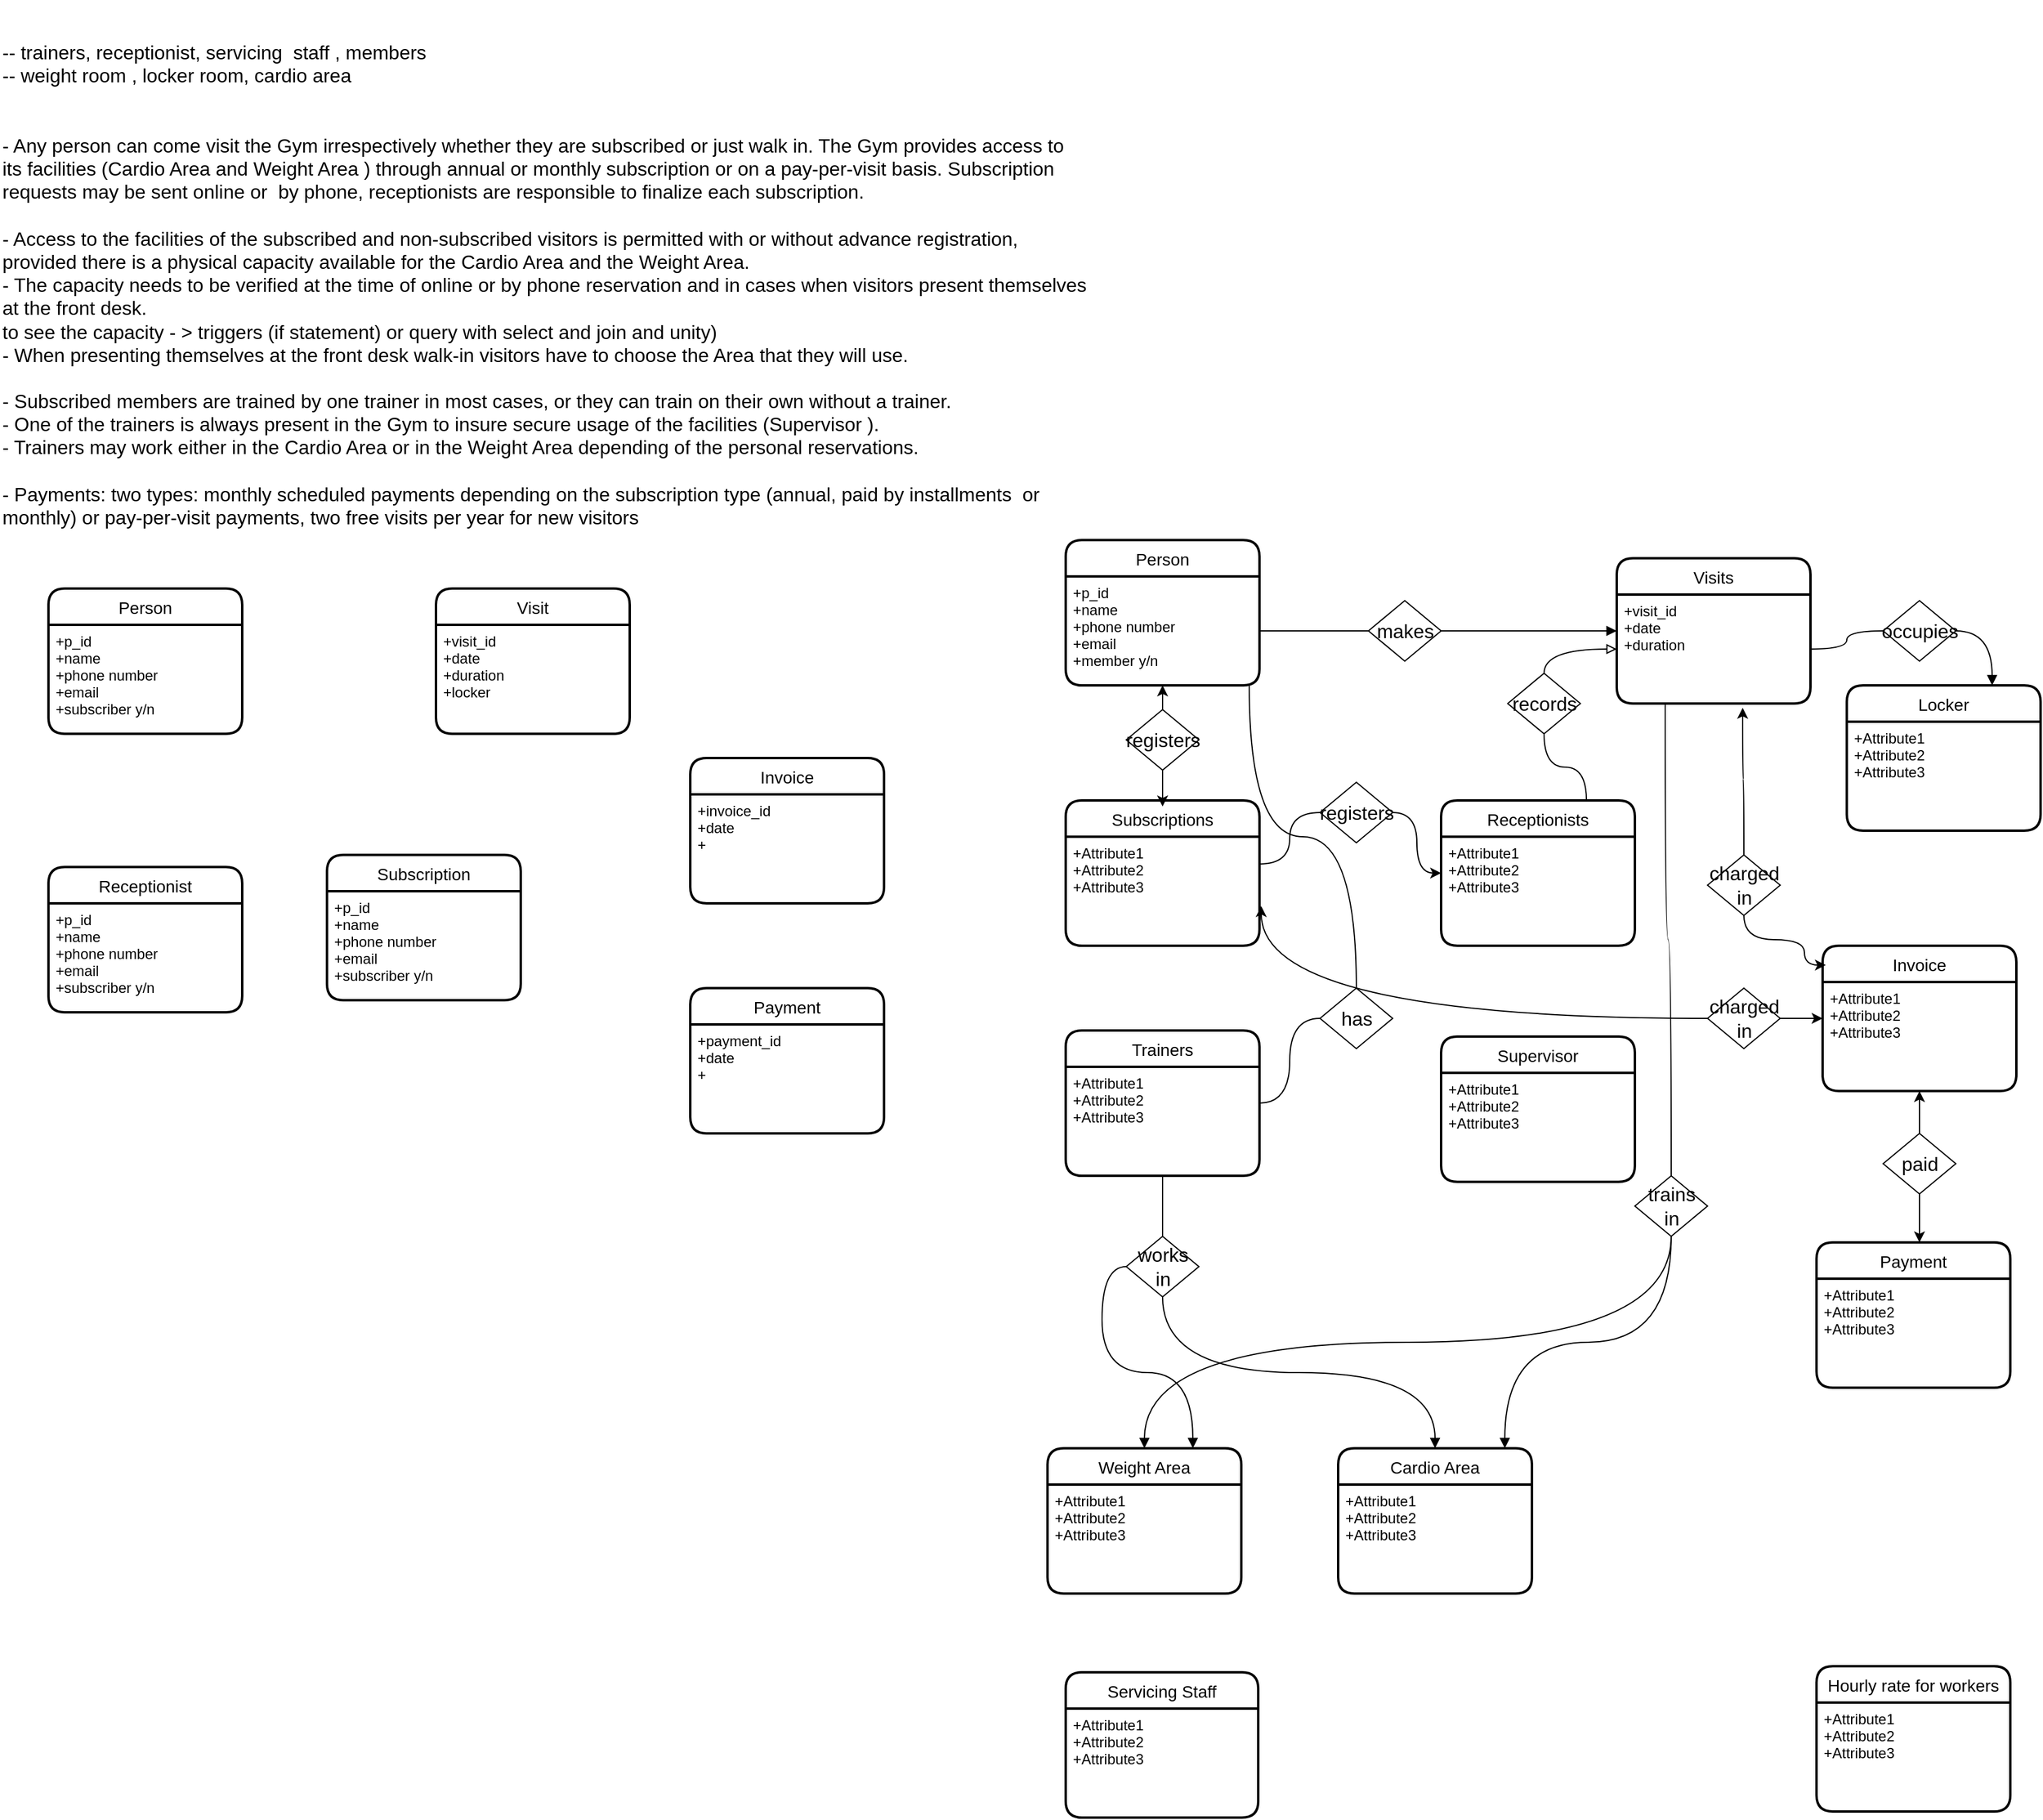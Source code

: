 <mxfile version="16.6.2" type="github">
  <diagram id="0cP2L5NapRZ2q6dpNI_G" name="Page-1">
    <mxGraphModel dx="1465" dy="4249" grid="1" gridSize="10" guides="1" tooltips="1" connect="1" arrows="1" fold="1" page="1" pageScale="1" pageWidth="850" pageHeight="1100" math="0" shadow="0">
      <root>
        <mxCell id="0" />
        <mxCell id="1" parent="0" />
        <mxCell id="_hFObNWpqlc1TxxzcIpo-1" value="&lt;br&gt;&lt;div style=&quot;font-size: 16px&quot; align=&quot;left&quot;&gt;&lt;font style=&quot;font-size: 16px&quot;&gt;&lt;br&gt;&lt;/font&gt;&lt;/div&gt;&lt;div style=&quot;font-size: 16px&quot; align=&quot;left&quot;&gt;&lt;div style=&quot;font-size: 16px&quot; align=&quot;left&quot;&gt;&lt;font style=&quot;font-size: 16px&quot;&gt;-- trainers, receptionist, servicing&amp;nbsp; staff , members&lt;br style=&quot;font-size: 16px&quot;&gt;-- weight room , locker room, cardio area&lt;/font&gt;&lt;/div&gt;&lt;div style=&quot;font-size: 16px&quot; align=&quot;left&quot;&gt;&lt;font style=&quot;font-size: 16px&quot;&gt;&lt;br&gt;&lt;/font&gt;&lt;/div&gt;&lt;div style=&quot;font-size: 16px&quot; align=&quot;left&quot;&gt;&lt;font style=&quot;font-size: 16px&quot;&gt;&lt;br&gt;&lt;/font&gt;&lt;/div&gt;&lt;div style=&quot;font-size: 16px&quot; align=&quot;left&quot;&gt;&lt;div style=&quot;font-size: 16px&quot; align=&quot;left&quot;&gt;&lt;font style=&quot;font-size: 16px&quot;&gt;- Any person can come visit the Gym irrespectively whether they are subscribed or just walk in. The Gym provides access to &lt;br&gt;&lt;/font&gt;&lt;/div&gt;&lt;div style=&quot;font-size: 16px&quot; align=&quot;left&quot;&gt;&lt;font style=&quot;font-size: 16px&quot;&gt;its facilities (&lt;/font&gt;&lt;font style=&quot;font-size: 16px&quot;&gt;&lt;font style=&quot;font-size: 16px&quot;&gt;Cardio Area and Weight Area &lt;/font&gt;) through annual or monthly subscription or on a pay-per-visit basis. Subscription &lt;br&gt;&lt;/font&gt;&lt;/div&gt;&lt;div style=&quot;font-size: 16px&quot; align=&quot;left&quot;&gt;&lt;font style=&quot;font-size: 16px&quot;&gt;requests may be sent online or&amp;nbsp; &lt;/font&gt;&lt;font style=&quot;font-size: 16px&quot;&gt;by phone, receptionists are responsible to finalize each subscription. &lt;/font&gt;&lt;br&gt;&lt;/div&gt;&lt;/div&gt;&lt;div style=&quot;font-size: 16px&quot; align=&quot;left&quot;&gt;&lt;font style=&quot;font-size: 16px&quot;&gt;&lt;br&gt;- Access to the facilities of the subscribed and non-subscribed visitors is permitted&lt;/font&gt;&lt;font style=&quot;font-size: 16px&quot;&gt; with or without advance registration, &lt;br&gt;&lt;/font&gt;&lt;/div&gt;&lt;div style=&quot;font-size: 16px&quot; align=&quot;left&quot;&gt;&lt;font style=&quot;font-size: 16px&quot;&gt;provided there is a physical capacity available for the Cardio Area and the Weight Area. &lt;br&gt;&lt;/font&gt;&lt;/div&gt;&lt;div style=&quot;font-size: 16px&quot; align=&quot;left&quot;&gt;&lt;font style=&quot;font-size: 16px&quot;&gt;- The capacity needs to be verified at the time of online or by phone reservation and in cases when visitors present themselves &lt;br&gt;&lt;/font&gt;&lt;/div&gt;&lt;div style=&quot;font-size: 16px&quot; align=&quot;left&quot;&gt;&lt;font style=&quot;font-size: 16px&quot;&gt;at the front desk. &lt;br&gt;&lt;/font&gt;&lt;/div&gt;&lt;div style=&quot;font-size: 16px&quot; align=&quot;left&quot;&gt;&lt;font style=&quot;font-size: 16px&quot;&gt;to see the capacity - &amp;gt; triggers (if statement) or query with select and join and unity) &lt;br&gt;&lt;/font&gt;&lt;/div&gt;&lt;div style=&quot;font-size: 16px&quot; align=&quot;left&quot;&gt;&lt;font style=&quot;font-size: 16px&quot;&gt;- When presenting themselves at the front desk walk-in visitors have to choose the Area that they will use.&lt;br&gt;&lt;/font&gt;&lt;/div&gt;&lt;br&gt;&lt;/div&gt;&lt;div style=&quot;font-size: 16px&quot; align=&quot;left&quot;&gt;- &lt;font style=&quot;font-size: 16px&quot;&gt;Subscribed members &lt;/font&gt;&lt;font style=&quot;font-size: 16px&quot;&gt;are trained by one trainer in most&lt;/font&gt;&lt;font style=&quot;font-size: 16px&quot;&gt; cases, or they can train on their own without a trainer. &lt;br&gt;&lt;/font&gt;&lt;/div&gt;&lt;div style=&quot;font-size: 16px&quot; align=&quot;left&quot;&gt;&lt;font style=&quot;font-size: 16px&quot;&gt;- One of the trainers is always present in the Gym to insure secure&lt;/font&gt;&lt;font style=&quot;font-size: 16px&quot;&gt; usage of the facilities (&lt;/font&gt;&lt;font style=&quot;font-size: 16px&quot;&gt;&lt;font style=&quot;font-size: 16px&quot;&gt;Supervisor &lt;/font&gt;).&amp;nbsp; &lt;br&gt;&lt;/font&gt;&lt;div style=&quot;font-size: 16px&quot; align=&quot;left&quot;&gt;- &lt;font style=&quot;font-size: 16px&quot;&gt;Trainers may work either in the Cardio Area or in the Weight Area depending of the personal reservations.&lt;/font&gt;&lt;/div&gt;&lt;div style=&quot;font-size: 16px&quot; align=&quot;left&quot;&gt;&lt;font style=&quot;font-size: 16px&quot;&gt;&lt;br&gt;&lt;/font&gt;&lt;/div&gt;&lt;div style=&quot;font-size: 16px&quot; align=&quot;left&quot;&gt;&lt;font style=&quot;font-size: 16px&quot;&gt;- Payments: two types: monthly scheduled payments depending on the subscription type (annual, paid by installments&amp;nbsp; or &lt;br&gt;&lt;/font&gt;&lt;/div&gt;&lt;div style=&quot;font-size: 16px&quot; align=&quot;left&quot;&gt;&lt;font style=&quot;font-size: 16px&quot;&gt;monthly) or pay-per-visit payments, two free visits per year for new visitors&lt;/font&gt;&lt;/div&gt;&lt;div style=&quot;font-size: 16px&quot; align=&quot;left&quot;&gt;&lt;font style=&quot;font-size: 16px&quot;&gt;&amp;nbsp;&lt;br&gt;&lt;/font&gt;&lt;/div&gt;&lt;div style=&quot;font-size: 16px&quot; align=&quot;left&quot;&gt;&lt;font style=&quot;font-size: 16px&quot;&gt;&lt;br&gt;&lt;/font&gt;&lt;/div&gt;&lt;div style=&quot;font-size: 16px&quot; align=&quot;left&quot;&gt;&lt;font style=&quot;font-size: 16px&quot;&gt;&lt;br&gt;&lt;/font&gt;&lt;/div&gt;&amp;nbsp;&lt;br&gt;&lt;div style=&quot;font-size: 16px&quot; align=&quot;left&quot;&gt;&lt;font style=&quot;font-size: 16px&quot;&gt;&lt;br&gt;&lt;/font&gt;&lt;/div&gt;&lt;/div&gt;&lt;div style=&quot;font-size: 16px&quot; align=&quot;left&quot;&gt;&lt;font style=&quot;font-size: 16px&quot;&gt;&lt;br&gt;&lt;/font&gt;&lt;/div&gt;" style="text;html=1;align=left;verticalAlign=middle;resizable=0;points=[];autosize=1;strokeColor=none;fillColor=none;" vertex="1" parent="1">
          <mxGeometry y="-2515" width="820" height="370" as="geometry" />
        </mxCell>
        <mxCell id="_hFObNWpqlc1TxxzcIpo-2" value="Subscriptions" style="swimlane;childLayout=stackLayout;horizontal=1;startSize=30;horizontalStack=0;rounded=1;fontSize=14;fontStyle=0;strokeWidth=2;resizeParent=0;resizeLast=1;shadow=0;dashed=0;align=center;" vertex="1" parent="1">
          <mxGeometry x="880" y="-1945" width="160" height="120" as="geometry" />
        </mxCell>
        <mxCell id="_hFObNWpqlc1TxxzcIpo-3" value="+Attribute1&#xa;+Attribute2&#xa;+Attribute3" style="align=left;strokeColor=none;fillColor=none;spacingLeft=4;fontSize=12;verticalAlign=top;resizable=0;rotatable=0;part=1;" vertex="1" parent="_hFObNWpqlc1TxxzcIpo-2">
          <mxGeometry y="30" width="160" height="90" as="geometry" />
        </mxCell>
        <mxCell id="_hFObNWpqlc1TxxzcIpo-4" value="Receptionists " style="swimlane;childLayout=stackLayout;horizontal=1;startSize=30;horizontalStack=0;rounded=1;fontSize=14;fontStyle=0;strokeWidth=2;resizeParent=0;resizeLast=1;shadow=0;dashed=0;align=center;" vertex="1" parent="1">
          <mxGeometry x="1190" y="-1945" width="160" height="120" as="geometry" />
        </mxCell>
        <mxCell id="_hFObNWpqlc1TxxzcIpo-5" value="+Attribute1&#xa;+Attribute2&#xa;+Attribute3" style="align=left;strokeColor=none;fillColor=none;spacingLeft=4;fontSize=12;verticalAlign=top;resizable=0;rotatable=0;part=1;" vertex="1" parent="_hFObNWpqlc1TxxzcIpo-4">
          <mxGeometry y="30" width="160" height="90" as="geometry" />
        </mxCell>
        <mxCell id="_hFObNWpqlc1TxxzcIpo-6" value="Trainers" style="swimlane;childLayout=stackLayout;horizontal=1;startSize=30;horizontalStack=0;rounded=1;fontSize=14;fontStyle=0;strokeWidth=2;resizeParent=0;resizeLast=1;shadow=0;dashed=0;align=center;" vertex="1" parent="1">
          <mxGeometry x="880" y="-1755" width="160" height="120" as="geometry" />
        </mxCell>
        <mxCell id="_hFObNWpqlc1TxxzcIpo-7" value="+Attribute1&#xa;+Attribute2&#xa;+Attribute3" style="align=left;strokeColor=none;fillColor=none;spacingLeft=4;fontSize=12;verticalAlign=top;resizable=0;rotatable=0;part=1;" vertex="1" parent="_hFObNWpqlc1TxxzcIpo-6">
          <mxGeometry y="30" width="160" height="90" as="geometry" />
        </mxCell>
        <mxCell id="_hFObNWpqlc1TxxzcIpo-8" value="Servicing Staff" style="swimlane;childLayout=stackLayout;horizontal=1;startSize=30;horizontalStack=0;rounded=1;fontSize=14;fontStyle=0;strokeWidth=2;resizeParent=0;resizeLast=1;shadow=0;dashed=0;align=center;" vertex="1" parent="1">
          <mxGeometry x="880" y="-1225" width="159" height="120" as="geometry" />
        </mxCell>
        <mxCell id="_hFObNWpqlc1TxxzcIpo-9" value="+Attribute1&#xa;+Attribute2&#xa;+Attribute3" style="align=left;strokeColor=none;fillColor=none;spacingLeft=4;fontSize=12;verticalAlign=top;resizable=0;rotatable=0;part=1;" vertex="1" parent="_hFObNWpqlc1TxxzcIpo-8">
          <mxGeometry y="30" width="159" height="90" as="geometry" />
        </mxCell>
        <mxCell id="_hFObNWpqlc1TxxzcIpo-10" value="Cardio Area" style="swimlane;childLayout=stackLayout;horizontal=1;startSize=30;horizontalStack=0;rounded=1;fontSize=14;fontStyle=0;strokeWidth=2;resizeParent=0;resizeLast=1;shadow=0;dashed=0;align=center;" vertex="1" parent="1">
          <mxGeometry x="1105" y="-1410" width="160" height="120" as="geometry" />
        </mxCell>
        <mxCell id="_hFObNWpqlc1TxxzcIpo-11" value="+Attribute1&#xa;+Attribute2&#xa;+Attribute3" style="align=left;strokeColor=none;fillColor=none;spacingLeft=4;fontSize=12;verticalAlign=top;resizable=0;rotatable=0;part=1;" vertex="1" parent="_hFObNWpqlc1TxxzcIpo-10">
          <mxGeometry y="30" width="160" height="90" as="geometry" />
        </mxCell>
        <mxCell id="_hFObNWpqlc1TxxzcIpo-12" value="Locker " style="swimlane;childLayout=stackLayout;horizontal=1;startSize=30;horizontalStack=0;rounded=1;fontSize=14;fontStyle=0;strokeWidth=2;resizeParent=0;resizeLast=1;shadow=0;dashed=0;align=center;" vertex="1" parent="1">
          <mxGeometry x="1525" y="-2040" width="160" height="120" as="geometry" />
        </mxCell>
        <mxCell id="_hFObNWpqlc1TxxzcIpo-13" value="+Attribute1&#xa;+Attribute2&#xa;+Attribute3" style="align=left;strokeColor=none;fillColor=none;spacingLeft=4;fontSize=12;verticalAlign=top;resizable=0;rotatable=0;part=1;" vertex="1" parent="_hFObNWpqlc1TxxzcIpo-12">
          <mxGeometry y="30" width="160" height="90" as="geometry" />
        </mxCell>
        <mxCell id="_hFObNWpqlc1TxxzcIpo-14" value="Weight Area" style="swimlane;childLayout=stackLayout;horizontal=1;startSize=30;horizontalStack=0;rounded=1;fontSize=14;fontStyle=0;strokeWidth=2;resizeParent=0;resizeLast=1;shadow=0;dashed=0;align=center;" vertex="1" parent="1">
          <mxGeometry x="865" y="-1410" width="160" height="120" as="geometry" />
        </mxCell>
        <mxCell id="_hFObNWpqlc1TxxzcIpo-15" value="+Attribute1&#xa;+Attribute2&#xa;+Attribute3" style="align=left;strokeColor=none;fillColor=none;spacingLeft=4;fontSize=12;verticalAlign=top;resizable=0;rotatable=0;part=1;" vertex="1" parent="_hFObNWpqlc1TxxzcIpo-14">
          <mxGeometry y="30" width="160" height="90" as="geometry" />
        </mxCell>
        <mxCell id="_hFObNWpqlc1TxxzcIpo-16" style="edgeStyle=orthogonalEdgeStyle;rounded=0;orthogonalLoop=1;jettySize=auto;html=1;fontSize=16;endArrow=none;endFill=0;curved=1;entryX=1;entryY=0.25;entryDx=0;entryDy=0;" edge="1" parent="1" source="_hFObNWpqlc1TxxzcIpo-18" target="_hFObNWpqlc1TxxzcIpo-3">
          <mxGeometry relative="1" as="geometry" />
        </mxCell>
        <mxCell id="_hFObNWpqlc1TxxzcIpo-17" style="edgeStyle=orthogonalEdgeStyle;rounded=0;orthogonalLoop=1;jettySize=auto;html=1;fontSize=16;curved=1;" edge="1" parent="1" source="_hFObNWpqlc1TxxzcIpo-18" target="_hFObNWpqlc1TxxzcIpo-4">
          <mxGeometry relative="1" as="geometry" />
        </mxCell>
        <mxCell id="_hFObNWpqlc1TxxzcIpo-18" value="registers" style="shape=rhombus;html=1;dashed=0;whitespace=wrap;perimeter=rhombusPerimeter;fontSize=16;" vertex="1" parent="1">
          <mxGeometry x="1090" y="-1960" width="60" height="50" as="geometry" />
        </mxCell>
        <mxCell id="_hFObNWpqlc1TxxzcIpo-19" style="edgeStyle=orthogonalEdgeStyle;rounded=0;orthogonalLoop=1;jettySize=auto;html=1;entryX=0.947;entryY=0.997;entryDx=0;entryDy=0;fontSize=16;endArrow=none;endFill=0;curved=1;exitX=0.5;exitY=0;exitDx=0;exitDy=0;entryPerimeter=0;" edge="1" parent="1" source="_hFObNWpqlc1TxxzcIpo-21" target="_hFObNWpqlc1TxxzcIpo-50">
          <mxGeometry relative="1" as="geometry" />
        </mxCell>
        <mxCell id="_hFObNWpqlc1TxxzcIpo-20" style="edgeStyle=orthogonalEdgeStyle;rounded=0;orthogonalLoop=1;jettySize=auto;html=1;fontSize=16;endArrow=none;endFill=0;curved=1;" edge="1" parent="1" source="_hFObNWpqlc1TxxzcIpo-21" target="_hFObNWpqlc1TxxzcIpo-6">
          <mxGeometry relative="1" as="geometry" />
        </mxCell>
        <mxCell id="_hFObNWpqlc1TxxzcIpo-21" value="has" style="shape=rhombus;html=1;dashed=0;whitespace=wrap;perimeter=rhombusPerimeter;fontSize=16;" vertex="1" parent="1">
          <mxGeometry x="1090" y="-1790" width="60" height="50" as="geometry" />
        </mxCell>
        <mxCell id="_hFObNWpqlc1TxxzcIpo-22" style="edgeStyle=orthogonalEdgeStyle;curved=1;rounded=0;orthogonalLoop=1;jettySize=auto;html=1;entryX=0.5;entryY=1;entryDx=0;entryDy=0;fontSize=16;startArrow=none;startFill=0;endArrow=none;endFill=0;" edge="1" parent="1" source="_hFObNWpqlc1TxxzcIpo-24" target="_hFObNWpqlc1TxxzcIpo-7">
          <mxGeometry relative="1" as="geometry" />
        </mxCell>
        <mxCell id="_hFObNWpqlc1TxxzcIpo-23" style="edgeStyle=orthogonalEdgeStyle;curved=1;rounded=0;orthogonalLoop=1;jettySize=auto;html=1;exitX=0.5;exitY=1;exitDx=0;exitDy=0;entryX=0.5;entryY=0;entryDx=0;entryDy=0;fontSize=16;startArrow=none;startFill=0;endArrow=block;endFill=1;" edge="1" parent="1" source="_hFObNWpqlc1TxxzcIpo-24" target="_hFObNWpqlc1TxxzcIpo-10">
          <mxGeometry relative="1" as="geometry" />
        </mxCell>
        <mxCell id="_hFObNWpqlc1TxxzcIpo-24" value="&lt;div&gt;works &lt;br&gt;&lt;/div&gt;&lt;div&gt;in&lt;/div&gt;" style="shape=rhombus;html=1;dashed=0;whitespace=wrap;perimeter=rhombusPerimeter;fontSize=16;" vertex="1" parent="1">
          <mxGeometry x="930" y="-1585" width="60" height="50" as="geometry" />
        </mxCell>
        <mxCell id="_hFObNWpqlc1TxxzcIpo-25" style="edgeStyle=orthogonalEdgeStyle;curved=1;rounded=0;orthogonalLoop=1;jettySize=auto;html=1;fontSize=16;startArrow=none;startFill=0;endArrow=block;endFill=1;entryX=0.75;entryY=0;entryDx=0;entryDy=0;exitX=0;exitY=0.5;exitDx=0;exitDy=0;" edge="1" parent="1" source="_hFObNWpqlc1TxxzcIpo-24" target="_hFObNWpqlc1TxxzcIpo-14">
          <mxGeometry relative="1" as="geometry">
            <mxPoint x="1105" y="-1450" as="sourcePoint" />
            <mxPoint x="995" y="-1420" as="targetPoint" />
          </mxGeometry>
        </mxCell>
        <mxCell id="_hFObNWpqlc1TxxzcIpo-26" style="edgeStyle=orthogonalEdgeStyle;curved=1;rounded=0;orthogonalLoop=1;jettySize=auto;html=1;entryX=1;entryY=0.5;entryDx=0;entryDy=0;fontSize=16;startArrow=none;startFill=0;endArrow=none;endFill=0;" edge="1" parent="1" source="_hFObNWpqlc1TxxzcIpo-28" target="_hFObNWpqlc1TxxzcIpo-50">
          <mxGeometry relative="1" as="geometry" />
        </mxCell>
        <mxCell id="_hFObNWpqlc1TxxzcIpo-27" style="edgeStyle=orthogonalEdgeStyle;curved=1;rounded=0;orthogonalLoop=1;jettySize=auto;html=1;entryX=0;entryY=0.5;entryDx=0;entryDy=0;fontSize=16;startArrow=none;startFill=0;endArrow=block;endFill=1;exitX=1;exitY=0.5;exitDx=0;exitDy=0;" edge="1" parent="1" source="_hFObNWpqlc1TxxzcIpo-28" target="_hFObNWpqlc1TxxzcIpo-29">
          <mxGeometry relative="1" as="geometry" />
        </mxCell>
        <mxCell id="_hFObNWpqlc1TxxzcIpo-28" value="makes" style="shape=rhombus;html=1;dashed=0;whitespace=wrap;perimeter=rhombusPerimeter;fontSize=16;" vertex="1" parent="1">
          <mxGeometry x="1130" y="-2110" width="60" height="50" as="geometry" />
        </mxCell>
        <mxCell id="_hFObNWpqlc1TxxzcIpo-29" value="Visits" style="swimlane;childLayout=stackLayout;horizontal=1;startSize=30;horizontalStack=0;rounded=1;fontSize=14;fontStyle=0;strokeWidth=2;resizeParent=0;resizeLast=1;shadow=0;dashed=0;align=center;" vertex="1" parent="1">
          <mxGeometry x="1335" y="-2145" width="160" height="120" as="geometry" />
        </mxCell>
        <mxCell id="_hFObNWpqlc1TxxzcIpo-30" value="+visit_id&#xa;+date&#xa;+duration" style="align=left;strokeColor=none;fillColor=none;spacingLeft=4;fontSize=12;verticalAlign=top;resizable=0;rotatable=0;part=1;" vertex="1" parent="_hFObNWpqlc1TxxzcIpo-29">
          <mxGeometry y="30" width="160" height="90" as="geometry" />
        </mxCell>
        <mxCell id="_hFObNWpqlc1TxxzcIpo-31" value="" style="edgeStyle=orthogonalEdgeStyle;curved=1;rounded=0;orthogonalLoop=1;jettySize=auto;html=1;fontSize=16;startArrow=none;startFill=0;endArrow=block;endFill=1;entryX=0.75;entryY=0;entryDx=0;entryDy=0;exitX=1;exitY=0.5;exitDx=0;exitDy=0;" edge="1" parent="1" source="_hFObNWpqlc1TxxzcIpo-33" target="_hFObNWpqlc1TxxzcIpo-12">
          <mxGeometry relative="1" as="geometry" />
        </mxCell>
        <mxCell id="_hFObNWpqlc1TxxzcIpo-32" style="rounded=0;orthogonalLoop=1;jettySize=auto;html=1;entryX=1;entryY=0.5;entryDx=0;entryDy=0;fontSize=16;startArrow=none;startFill=0;endArrow=none;endFill=0;exitX=0;exitY=0.5;exitDx=0;exitDy=0;edgeStyle=orthogonalEdgeStyle;curved=1;" edge="1" parent="1" source="_hFObNWpqlc1TxxzcIpo-33" target="_hFObNWpqlc1TxxzcIpo-30">
          <mxGeometry relative="1" as="geometry" />
        </mxCell>
        <mxCell id="_hFObNWpqlc1TxxzcIpo-33" value="occupies " style="shape=rhombus;html=1;dashed=0;whitespace=wrap;perimeter=rhombusPerimeter;fontSize=16;" vertex="1" parent="1">
          <mxGeometry x="1555" y="-2110" width="60" height="50" as="geometry" />
        </mxCell>
        <mxCell id="_hFObNWpqlc1TxxzcIpo-34" style="edgeStyle=orthogonalEdgeStyle;curved=1;rounded=0;orthogonalLoop=1;jettySize=auto;html=1;fontSize=16;startArrow=none;startFill=0;endArrow=none;endFill=0;entryX=0.25;entryY=1;entryDx=0;entryDy=0;" edge="1" parent="1" source="_hFObNWpqlc1TxxzcIpo-37" target="_hFObNWpqlc1TxxzcIpo-30">
          <mxGeometry relative="1" as="geometry">
            <mxPoint x="1395" y="-1755" as="targetPoint" />
          </mxGeometry>
        </mxCell>
        <mxCell id="_hFObNWpqlc1TxxzcIpo-35" style="edgeStyle=orthogonalEdgeStyle;curved=1;rounded=0;orthogonalLoop=1;jettySize=auto;html=1;fontSize=16;startArrow=none;startFill=0;endArrow=block;endFill=1;exitX=0.5;exitY=1;exitDx=0;exitDy=0;" edge="1" parent="1" source="_hFObNWpqlc1TxxzcIpo-37" target="_hFObNWpqlc1TxxzcIpo-14">
          <mxGeometry relative="1" as="geometry" />
        </mxCell>
        <mxCell id="_hFObNWpqlc1TxxzcIpo-36" style="edgeStyle=orthogonalEdgeStyle;curved=1;rounded=0;orthogonalLoop=1;jettySize=auto;html=1;entryX=0.86;entryY=0;entryDx=0;entryDy=0;fontSize=16;startArrow=none;startFill=0;endArrow=block;endFill=1;exitX=0.5;exitY=1;exitDx=0;exitDy=0;entryPerimeter=0;" edge="1" parent="1" source="_hFObNWpqlc1TxxzcIpo-37" target="_hFObNWpqlc1TxxzcIpo-10">
          <mxGeometry relative="1" as="geometry" />
        </mxCell>
        <mxCell id="_hFObNWpqlc1TxxzcIpo-37" value="&lt;div&gt;trains &lt;br&gt;&lt;/div&gt;&lt;div&gt;in&lt;/div&gt;" style="shape=rhombus;html=1;dashed=0;whitespace=wrap;perimeter=rhombusPerimeter;fontSize=16;" vertex="1" parent="1">
          <mxGeometry x="1350" y="-1635" width="60" height="50" as="geometry" />
        </mxCell>
        <mxCell id="_hFObNWpqlc1TxxzcIpo-38" value="" style="edgeStyle=orthogonalEdgeStyle;curved=1;rounded=0;orthogonalLoop=1;jettySize=auto;html=1;fontSize=16;startArrow=none;startFill=0;endArrow=none;endFill=0;entryX=0.75;entryY=0;entryDx=0;entryDy=0;" edge="1" parent="1" source="_hFObNWpqlc1TxxzcIpo-40" target="_hFObNWpqlc1TxxzcIpo-4">
          <mxGeometry relative="1" as="geometry" />
        </mxCell>
        <mxCell id="_hFObNWpqlc1TxxzcIpo-39" value="" style="edgeStyle=orthogonalEdgeStyle;curved=1;rounded=0;orthogonalLoop=1;jettySize=auto;html=1;fontSize=16;startArrow=none;startFill=0;endArrow=block;endFill=0;entryX=0;entryY=0.5;entryDx=0;entryDy=0;exitX=0.5;exitY=0;exitDx=0;exitDy=0;" edge="1" parent="1" source="_hFObNWpqlc1TxxzcIpo-40" target="_hFObNWpqlc1TxxzcIpo-30">
          <mxGeometry relative="1" as="geometry" />
        </mxCell>
        <mxCell id="_hFObNWpqlc1TxxzcIpo-40" value="records" style="shape=rhombus;html=1;dashed=0;whitespace=wrap;perimeter=rhombusPerimeter;fontSize=16;" vertex="1" parent="1">
          <mxGeometry x="1245" y="-2050" width="60" height="50" as="geometry" />
        </mxCell>
        <mxCell id="_hFObNWpqlc1TxxzcIpo-41" value="Supervisor " style="swimlane;childLayout=stackLayout;horizontal=1;startSize=30;horizontalStack=0;rounded=1;fontSize=14;fontStyle=0;strokeWidth=2;resizeParent=0;resizeLast=1;shadow=0;dashed=0;align=center;" vertex="1" parent="1">
          <mxGeometry x="1190" y="-1750" width="160" height="120" as="geometry" />
        </mxCell>
        <mxCell id="_hFObNWpqlc1TxxzcIpo-42" value="+Attribute1&#xa;+Attribute2&#xa;+Attribute3" style="align=left;strokeColor=none;fillColor=none;spacingLeft=4;fontSize=12;verticalAlign=top;resizable=0;rotatable=0;part=1;" vertex="1" parent="_hFObNWpqlc1TxxzcIpo-41">
          <mxGeometry y="30" width="160" height="90" as="geometry" />
        </mxCell>
        <mxCell id="_hFObNWpqlc1TxxzcIpo-43" value="Invoice " style="swimlane;childLayout=stackLayout;horizontal=1;startSize=30;horizontalStack=0;rounded=1;fontSize=14;fontStyle=0;strokeWidth=2;resizeParent=0;resizeLast=1;shadow=0;dashed=0;align=center;" vertex="1" parent="1">
          <mxGeometry x="1505" y="-1825" width="160" height="120" as="geometry" />
        </mxCell>
        <mxCell id="_hFObNWpqlc1TxxzcIpo-44" value="+Attribute1&#xa;+Attribute2&#xa;+Attribute3" style="align=left;strokeColor=none;fillColor=none;spacingLeft=4;fontSize=12;verticalAlign=top;resizable=0;rotatable=0;part=1;" vertex="1" parent="_hFObNWpqlc1TxxzcIpo-43">
          <mxGeometry y="30" width="160" height="90" as="geometry" />
        </mxCell>
        <mxCell id="_hFObNWpqlc1TxxzcIpo-45" value="Payment" style="swimlane;childLayout=stackLayout;horizontal=1;startSize=30;horizontalStack=0;rounded=1;fontSize=14;fontStyle=0;strokeWidth=2;resizeParent=0;resizeLast=1;shadow=0;dashed=0;align=center;" vertex="1" parent="1">
          <mxGeometry x="1500" y="-1580" width="160" height="120" as="geometry" />
        </mxCell>
        <mxCell id="_hFObNWpqlc1TxxzcIpo-46" value="+Attribute1&#xa;+Attribute2&#xa;+Attribute3" style="align=left;strokeColor=none;fillColor=none;spacingLeft=4;fontSize=12;verticalAlign=top;resizable=0;rotatable=0;part=1;" vertex="1" parent="_hFObNWpqlc1TxxzcIpo-45">
          <mxGeometry y="30" width="160" height="90" as="geometry" />
        </mxCell>
        <mxCell id="_hFObNWpqlc1TxxzcIpo-47" value="Hourly rate for workers" style="swimlane;childLayout=stackLayout;horizontal=1;startSize=30;horizontalStack=0;rounded=1;fontSize=14;fontStyle=0;strokeWidth=2;resizeParent=0;resizeLast=1;shadow=0;dashed=0;align=center;" vertex="1" parent="1">
          <mxGeometry x="1500" y="-1230" width="160" height="120" as="geometry" />
        </mxCell>
        <mxCell id="_hFObNWpqlc1TxxzcIpo-48" value="+Attribute1&#xa;+Attribute2&#xa;+Attribute3" style="align=left;strokeColor=none;fillColor=none;spacingLeft=4;fontSize=12;verticalAlign=top;resizable=0;rotatable=0;part=1;" vertex="1" parent="_hFObNWpqlc1TxxzcIpo-47">
          <mxGeometry y="30" width="160" height="90" as="geometry" />
        </mxCell>
        <mxCell id="_hFObNWpqlc1TxxzcIpo-49" value="Person" style="swimlane;childLayout=stackLayout;horizontal=1;startSize=30;horizontalStack=0;rounded=1;fontSize=14;fontStyle=0;strokeWidth=2;resizeParent=0;resizeLast=1;shadow=0;dashed=0;align=center;" vertex="1" parent="1">
          <mxGeometry x="880" y="-2160" width="160" height="120" as="geometry" />
        </mxCell>
        <mxCell id="_hFObNWpqlc1TxxzcIpo-50" value="+p_id&#xa;+name&#xa;+phone number&#xa;+email&#xa;+member y/n" style="align=left;strokeColor=none;fillColor=none;spacingLeft=4;fontSize=12;verticalAlign=top;resizable=0;rotatable=0;part=1;" vertex="1" parent="_hFObNWpqlc1TxxzcIpo-49">
          <mxGeometry y="30" width="160" height="90" as="geometry" />
        </mxCell>
        <mxCell id="_hFObNWpqlc1TxxzcIpo-52" value="" style="edgeStyle=orthogonalEdgeStyle;rounded=0;orthogonalLoop=1;jettySize=auto;html=1;" edge="1" parent="1" source="_hFObNWpqlc1TxxzcIpo-51" target="_hFObNWpqlc1TxxzcIpo-50">
          <mxGeometry relative="1" as="geometry" />
        </mxCell>
        <mxCell id="_hFObNWpqlc1TxxzcIpo-55" value="" style="edgeStyle=orthogonalEdgeStyle;rounded=0;orthogonalLoop=1;jettySize=auto;html=1;" edge="1" parent="1" source="_hFObNWpqlc1TxxzcIpo-51">
          <mxGeometry relative="1" as="geometry">
            <mxPoint x="960" y="-1940" as="targetPoint" />
          </mxGeometry>
        </mxCell>
        <mxCell id="_hFObNWpqlc1TxxzcIpo-51" value="registers" style="shape=rhombus;html=1;dashed=0;whitespace=wrap;perimeter=rhombusPerimeter;fontSize=16;" vertex="1" parent="1">
          <mxGeometry x="930" y="-2020" width="60" height="50" as="geometry" />
        </mxCell>
        <mxCell id="_hFObNWpqlc1TxxzcIpo-65" style="edgeStyle=orthogonalEdgeStyle;curved=1;rounded=0;orthogonalLoop=1;jettySize=auto;html=1;entryX=0.65;entryY=1.039;entryDx=0;entryDy=0;entryPerimeter=0;" edge="1" parent="1" source="_hFObNWpqlc1TxxzcIpo-58" target="_hFObNWpqlc1TxxzcIpo-30">
          <mxGeometry relative="1" as="geometry" />
        </mxCell>
        <mxCell id="_hFObNWpqlc1TxxzcIpo-66" style="edgeStyle=orthogonalEdgeStyle;curved=1;rounded=0;orthogonalLoop=1;jettySize=auto;html=1;entryX=0.017;entryY=0.133;entryDx=0;entryDy=0;entryPerimeter=0;exitX=0.5;exitY=1;exitDx=0;exitDy=0;" edge="1" parent="1" source="_hFObNWpqlc1TxxzcIpo-58" target="_hFObNWpqlc1TxxzcIpo-43">
          <mxGeometry relative="1" as="geometry">
            <Array as="points">
              <mxPoint x="1440" y="-1830" />
              <mxPoint x="1490" y="-1830" />
              <mxPoint x="1490" y="-1809" />
            </Array>
          </mxGeometry>
        </mxCell>
        <mxCell id="_hFObNWpqlc1TxxzcIpo-58" value="&lt;div&gt;charged &lt;br&gt;&lt;/div&gt;&lt;div&gt;in&lt;/div&gt;" style="shape=rhombus;html=1;dashed=0;whitespace=wrap;perimeter=rhombusPerimeter;fontSize=16;" vertex="1" parent="1">
          <mxGeometry x="1410" y="-1900" width="60" height="50" as="geometry" />
        </mxCell>
        <mxCell id="_hFObNWpqlc1TxxzcIpo-60" style="edgeStyle=orthogonalEdgeStyle;curved=1;rounded=0;orthogonalLoop=1;jettySize=auto;html=1;entryX=1.009;entryY=0.636;entryDx=0;entryDy=0;entryPerimeter=0;" edge="1" parent="1" source="_hFObNWpqlc1TxxzcIpo-59" target="_hFObNWpqlc1TxxzcIpo-3">
          <mxGeometry relative="1" as="geometry" />
        </mxCell>
        <mxCell id="_hFObNWpqlc1TxxzcIpo-61" style="edgeStyle=orthogonalEdgeStyle;curved=1;rounded=0;orthogonalLoop=1;jettySize=auto;html=1;entryX=0;entryY=0.5;entryDx=0;entryDy=0;" edge="1" parent="1" source="_hFObNWpqlc1TxxzcIpo-59" target="_hFObNWpqlc1TxxzcIpo-43">
          <mxGeometry relative="1" as="geometry" />
        </mxCell>
        <mxCell id="_hFObNWpqlc1TxxzcIpo-59" value="&lt;div&gt;charged &lt;br&gt;&lt;/div&gt;&lt;div&gt;in&lt;/div&gt;" style="shape=rhombus;html=1;dashed=0;whitespace=wrap;perimeter=rhombusPerimeter;fontSize=16;" vertex="1" parent="1">
          <mxGeometry x="1410" y="-1790" width="60" height="50" as="geometry" />
        </mxCell>
        <mxCell id="_hFObNWpqlc1TxxzcIpo-63" value="" style="edgeStyle=orthogonalEdgeStyle;curved=1;rounded=0;orthogonalLoop=1;jettySize=auto;html=1;" edge="1" parent="1" source="_hFObNWpqlc1TxxzcIpo-62" target="_hFObNWpqlc1TxxzcIpo-44">
          <mxGeometry relative="1" as="geometry" />
        </mxCell>
        <mxCell id="_hFObNWpqlc1TxxzcIpo-64" value="" style="edgeStyle=orthogonalEdgeStyle;curved=1;rounded=0;orthogonalLoop=1;jettySize=auto;html=1;" edge="1" parent="1" source="_hFObNWpqlc1TxxzcIpo-62">
          <mxGeometry relative="1" as="geometry">
            <mxPoint x="1585" y="-1580" as="targetPoint" />
          </mxGeometry>
        </mxCell>
        <mxCell id="_hFObNWpqlc1TxxzcIpo-62" value="paid" style="shape=rhombus;html=1;dashed=0;whitespace=wrap;perimeter=rhombusPerimeter;fontSize=16;" vertex="1" parent="1">
          <mxGeometry x="1555" y="-1670" width="60" height="50" as="geometry" />
        </mxCell>
        <mxCell id="_hFObNWpqlc1TxxzcIpo-67" value="Person" style="swimlane;childLayout=stackLayout;horizontal=1;startSize=30;horizontalStack=0;rounded=1;fontSize=14;fontStyle=0;strokeWidth=2;resizeParent=0;resizeLast=1;shadow=0;dashed=0;align=center;" vertex="1" parent="1">
          <mxGeometry x="40" y="-2120" width="160" height="120" as="geometry" />
        </mxCell>
        <mxCell id="_hFObNWpqlc1TxxzcIpo-68" value="+p_id&#xa;+name&#xa;+phone number&#xa;+email&#xa;+subscriber y/n" style="align=left;strokeColor=none;fillColor=none;spacingLeft=4;fontSize=12;verticalAlign=top;resizable=0;rotatable=0;part=1;" vertex="1" parent="_hFObNWpqlc1TxxzcIpo-67">
          <mxGeometry y="30" width="160" height="90" as="geometry" />
        </mxCell>
        <mxCell id="_hFObNWpqlc1TxxzcIpo-70" value="Subscription " style="swimlane;childLayout=stackLayout;horizontal=1;startSize=30;horizontalStack=0;rounded=1;fontSize=14;fontStyle=0;strokeWidth=2;resizeParent=0;resizeLast=1;shadow=0;dashed=0;align=center;" vertex="1" parent="1">
          <mxGeometry x="270" y="-1900" width="160" height="120" as="geometry" />
        </mxCell>
        <mxCell id="_hFObNWpqlc1TxxzcIpo-71" value="+p_id&#xa;+name&#xa;+phone number&#xa;+email&#xa;+subscriber y/n" style="align=left;strokeColor=none;fillColor=none;spacingLeft=4;fontSize=12;verticalAlign=top;resizable=0;rotatable=0;part=1;" vertex="1" parent="_hFObNWpqlc1TxxzcIpo-70">
          <mxGeometry y="30" width="160" height="90" as="geometry" />
        </mxCell>
        <mxCell id="_hFObNWpqlc1TxxzcIpo-73" value="Visit" style="swimlane;childLayout=stackLayout;horizontal=1;startSize=30;horizontalStack=0;rounded=1;fontSize=14;fontStyle=0;strokeWidth=2;resizeParent=0;resizeLast=1;shadow=0;dashed=0;align=center;" vertex="1" parent="1">
          <mxGeometry x="360" y="-2120" width="160" height="120" as="geometry" />
        </mxCell>
        <mxCell id="_hFObNWpqlc1TxxzcIpo-74" value="+visit_id&#xa;+date&#xa;+duration&#xa;+locker&#xa; " style="align=left;strokeColor=none;fillColor=none;spacingLeft=4;fontSize=12;verticalAlign=top;resizable=0;rotatable=0;part=1;" vertex="1" parent="_hFObNWpqlc1TxxzcIpo-73">
          <mxGeometry y="30" width="160" height="90" as="geometry" />
        </mxCell>
        <mxCell id="_hFObNWpqlc1TxxzcIpo-75" value="Invoice" style="swimlane;childLayout=stackLayout;horizontal=1;startSize=30;horizontalStack=0;rounded=1;fontSize=14;fontStyle=0;strokeWidth=2;resizeParent=0;resizeLast=1;shadow=0;dashed=0;align=center;" vertex="1" parent="1">
          <mxGeometry x="570" y="-1980" width="160" height="120" as="geometry" />
        </mxCell>
        <mxCell id="_hFObNWpqlc1TxxzcIpo-76" value="+invoice_id&#xa;+date&#xa;+ " style="align=left;strokeColor=none;fillColor=none;spacingLeft=4;fontSize=12;verticalAlign=top;resizable=0;rotatable=0;part=1;" vertex="1" parent="_hFObNWpqlc1TxxzcIpo-75">
          <mxGeometry y="30" width="160" height="90" as="geometry" />
        </mxCell>
        <mxCell id="_hFObNWpqlc1TxxzcIpo-78" value="Payment" style="swimlane;childLayout=stackLayout;horizontal=1;startSize=30;horizontalStack=0;rounded=1;fontSize=14;fontStyle=0;strokeWidth=2;resizeParent=0;resizeLast=1;shadow=0;dashed=0;align=center;" vertex="1" parent="1">
          <mxGeometry x="570" y="-1790" width="160" height="120" as="geometry" />
        </mxCell>
        <mxCell id="_hFObNWpqlc1TxxzcIpo-79" value="+payment_id&#xa;+date&#xa;+ " style="align=left;strokeColor=none;fillColor=none;spacingLeft=4;fontSize=12;verticalAlign=top;resizable=0;rotatable=0;part=1;" vertex="1" parent="_hFObNWpqlc1TxxzcIpo-78">
          <mxGeometry y="30" width="160" height="90" as="geometry" />
        </mxCell>
        <mxCell id="_hFObNWpqlc1TxxzcIpo-80" value="Receptionist " style="swimlane;childLayout=stackLayout;horizontal=1;startSize=30;horizontalStack=0;rounded=1;fontSize=14;fontStyle=0;strokeWidth=2;resizeParent=0;resizeLast=1;shadow=0;dashed=0;align=center;" vertex="1" parent="1">
          <mxGeometry x="40" y="-1890" width="160" height="120" as="geometry" />
        </mxCell>
        <mxCell id="_hFObNWpqlc1TxxzcIpo-81" value="+p_id&#xa;+name&#xa;+phone number&#xa;+email&#xa;+subscriber y/n" style="align=left;strokeColor=none;fillColor=none;spacingLeft=4;fontSize=12;verticalAlign=top;resizable=0;rotatable=0;part=1;" vertex="1" parent="_hFObNWpqlc1TxxzcIpo-80">
          <mxGeometry y="30" width="160" height="90" as="geometry" />
        </mxCell>
      </root>
    </mxGraphModel>
  </diagram>
</mxfile>
